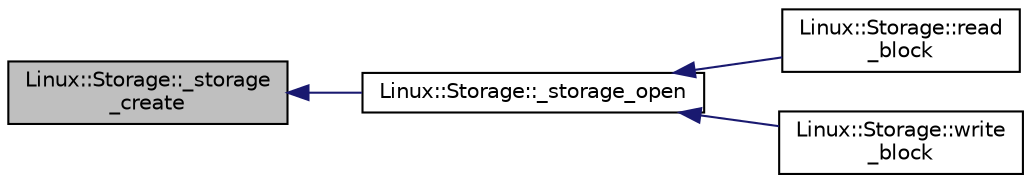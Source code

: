 digraph "Linux::Storage::_storage_create"
{
 // INTERACTIVE_SVG=YES
  edge [fontname="Helvetica",fontsize="10",labelfontname="Helvetica",labelfontsize="10"];
  node [fontname="Helvetica",fontsize="10",shape=record];
  rankdir="LR";
  Node1 [label="Linux::Storage::_storage\l_create",height=0.2,width=0.4,color="black", fillcolor="grey75", style="filled", fontcolor="black"];
  Node1 -> Node2 [dir="back",color="midnightblue",fontsize="10",style="solid",fontname="Helvetica"];
  Node2 [label="Linux::Storage::_storage_open",height=0.2,width=0.4,color="black", fillcolor="white", style="filled",URL="$classLinux_1_1Storage.html#adf6fc2369946746d00bb2a7f86410258"];
  Node2 -> Node3 [dir="back",color="midnightblue",fontsize="10",style="solid",fontname="Helvetica"];
  Node3 [label="Linux::Storage::read\l_block",height=0.2,width=0.4,color="black", fillcolor="white", style="filled",URL="$classLinux_1_1Storage.html#a61138ade2a50e5731b493f84e7316879"];
  Node2 -> Node4 [dir="back",color="midnightblue",fontsize="10",style="solid",fontname="Helvetica"];
  Node4 [label="Linux::Storage::write\l_block",height=0.2,width=0.4,color="black", fillcolor="white", style="filled",URL="$classLinux_1_1Storage.html#a353a4b0d50191bb04405a1f62b0cbe7b"];
}
